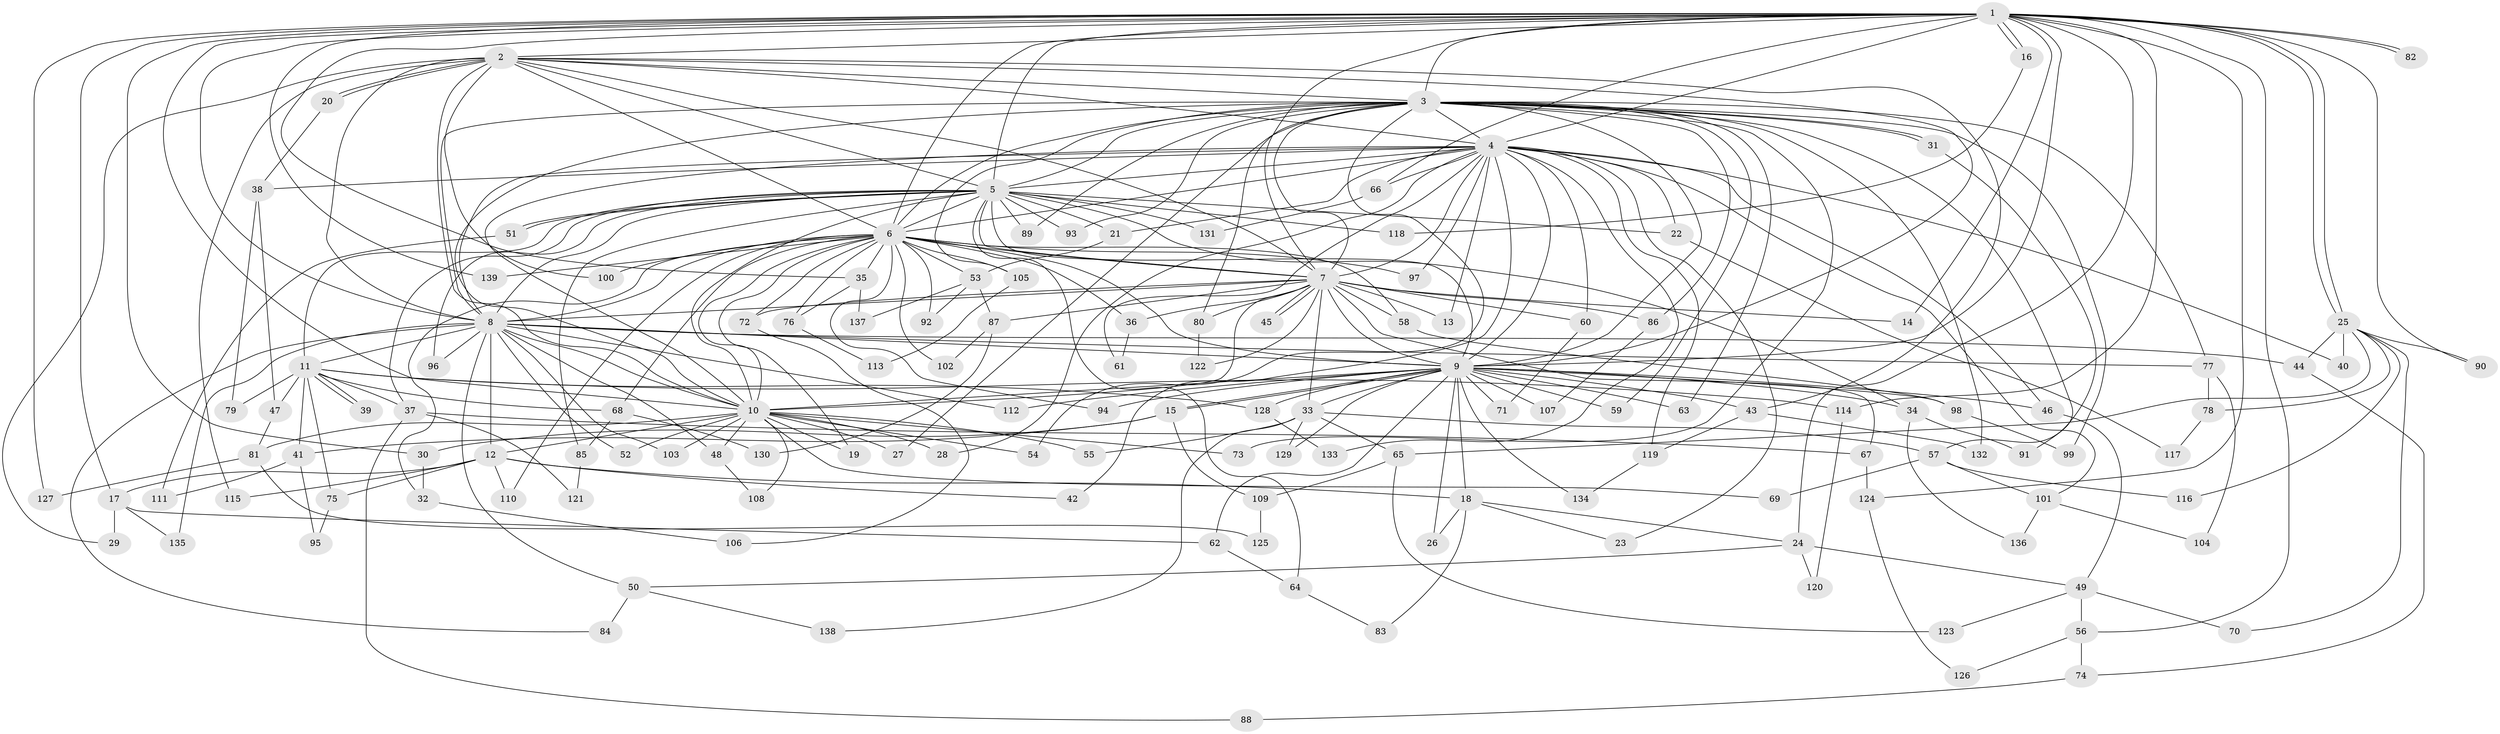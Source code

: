 // coarse degree distribution, {29: 0.010309278350515464, 28: 0.010309278350515464, 26: 0.010309278350515464, 22: 0.020618556701030927, 2: 0.5257731958762887, 3: 0.12371134020618557, 4: 0.13402061855670103, 10: 0.010309278350515464, 1: 0.07216494845360824, 5: 0.05154639175257732, 6: 0.020618556701030927, 7: 0.010309278350515464}
// Generated by graph-tools (version 1.1) at 2025/46/03/04/25 21:46:35]
// undirected, 139 vertices, 303 edges
graph export_dot {
graph [start="1"]
  node [color=gray90,style=filled];
  1;
  2;
  3;
  4;
  5;
  6;
  7;
  8;
  9;
  10;
  11;
  12;
  13;
  14;
  15;
  16;
  17;
  18;
  19;
  20;
  21;
  22;
  23;
  24;
  25;
  26;
  27;
  28;
  29;
  30;
  31;
  32;
  33;
  34;
  35;
  36;
  37;
  38;
  39;
  40;
  41;
  42;
  43;
  44;
  45;
  46;
  47;
  48;
  49;
  50;
  51;
  52;
  53;
  54;
  55;
  56;
  57;
  58;
  59;
  60;
  61;
  62;
  63;
  64;
  65;
  66;
  67;
  68;
  69;
  70;
  71;
  72;
  73;
  74;
  75;
  76;
  77;
  78;
  79;
  80;
  81;
  82;
  83;
  84;
  85;
  86;
  87;
  88;
  89;
  90;
  91;
  92;
  93;
  94;
  95;
  96;
  97;
  98;
  99;
  100;
  101;
  102;
  103;
  104;
  105;
  106;
  107;
  108;
  109;
  110;
  111;
  112;
  113;
  114;
  115;
  116;
  117;
  118;
  119;
  120;
  121;
  122;
  123;
  124;
  125;
  126;
  127;
  128;
  129;
  130;
  131;
  132;
  133;
  134;
  135;
  136;
  137;
  138;
  139;
  1 -- 2;
  1 -- 3;
  1 -- 4;
  1 -- 5;
  1 -- 6;
  1 -- 7;
  1 -- 8;
  1 -- 9;
  1 -- 10;
  1 -- 14;
  1 -- 16;
  1 -- 16;
  1 -- 17;
  1 -- 24;
  1 -- 25;
  1 -- 25;
  1 -- 30;
  1 -- 35;
  1 -- 56;
  1 -- 66;
  1 -- 82;
  1 -- 82;
  1 -- 90;
  1 -- 114;
  1 -- 124;
  1 -- 127;
  1 -- 139;
  2 -- 3;
  2 -- 4;
  2 -- 5;
  2 -- 6;
  2 -- 7;
  2 -- 8;
  2 -- 9;
  2 -- 10;
  2 -- 20;
  2 -- 20;
  2 -- 29;
  2 -- 43;
  2 -- 100;
  2 -- 115;
  3 -- 4;
  3 -- 5;
  3 -- 6;
  3 -- 7;
  3 -- 8;
  3 -- 9;
  3 -- 10;
  3 -- 27;
  3 -- 31;
  3 -- 31;
  3 -- 54;
  3 -- 59;
  3 -- 63;
  3 -- 73;
  3 -- 77;
  3 -- 80;
  3 -- 86;
  3 -- 89;
  3 -- 91;
  3 -- 93;
  3 -- 99;
  3 -- 105;
  3 -- 132;
  4 -- 5;
  4 -- 6;
  4 -- 7;
  4 -- 8;
  4 -- 9;
  4 -- 10;
  4 -- 13;
  4 -- 21;
  4 -- 22;
  4 -- 23;
  4 -- 28;
  4 -- 38;
  4 -- 40;
  4 -- 42;
  4 -- 46;
  4 -- 60;
  4 -- 61;
  4 -- 66;
  4 -- 97;
  4 -- 101;
  4 -- 119;
  4 -- 133;
  5 -- 6;
  5 -- 7;
  5 -- 8;
  5 -- 9;
  5 -- 10;
  5 -- 11;
  5 -- 21;
  5 -- 22;
  5 -- 34;
  5 -- 37;
  5 -- 51;
  5 -- 51;
  5 -- 64;
  5 -- 85;
  5 -- 89;
  5 -- 93;
  5 -- 96;
  5 -- 118;
  5 -- 131;
  6 -- 7;
  6 -- 8;
  6 -- 9;
  6 -- 10;
  6 -- 19;
  6 -- 32;
  6 -- 35;
  6 -- 36;
  6 -- 53;
  6 -- 58;
  6 -- 68;
  6 -- 72;
  6 -- 76;
  6 -- 92;
  6 -- 94;
  6 -- 97;
  6 -- 100;
  6 -- 102;
  6 -- 105;
  6 -- 110;
  6 -- 139;
  7 -- 8;
  7 -- 9;
  7 -- 10;
  7 -- 13;
  7 -- 14;
  7 -- 33;
  7 -- 36;
  7 -- 45;
  7 -- 45;
  7 -- 58;
  7 -- 60;
  7 -- 67;
  7 -- 72;
  7 -- 80;
  7 -- 86;
  7 -- 87;
  7 -- 122;
  8 -- 9;
  8 -- 10;
  8 -- 11;
  8 -- 12;
  8 -- 44;
  8 -- 48;
  8 -- 50;
  8 -- 52;
  8 -- 77;
  8 -- 84;
  8 -- 96;
  8 -- 103;
  8 -- 112;
  8 -- 135;
  9 -- 10;
  9 -- 15;
  9 -- 15;
  9 -- 18;
  9 -- 26;
  9 -- 33;
  9 -- 34;
  9 -- 43;
  9 -- 46;
  9 -- 59;
  9 -- 62;
  9 -- 63;
  9 -- 71;
  9 -- 94;
  9 -- 98;
  9 -- 107;
  9 -- 112;
  9 -- 128;
  9 -- 129;
  9 -- 134;
  10 -- 12;
  10 -- 19;
  10 -- 27;
  10 -- 28;
  10 -- 48;
  10 -- 52;
  10 -- 54;
  10 -- 55;
  10 -- 69;
  10 -- 73;
  10 -- 81;
  10 -- 103;
  10 -- 108;
  11 -- 37;
  11 -- 39;
  11 -- 39;
  11 -- 41;
  11 -- 47;
  11 -- 68;
  11 -- 75;
  11 -- 79;
  11 -- 114;
  11 -- 128;
  12 -- 17;
  12 -- 18;
  12 -- 42;
  12 -- 75;
  12 -- 110;
  12 -- 115;
  15 -- 30;
  15 -- 41;
  15 -- 109;
  16 -- 118;
  17 -- 29;
  17 -- 62;
  17 -- 135;
  18 -- 23;
  18 -- 24;
  18 -- 26;
  18 -- 83;
  20 -- 38;
  21 -- 53;
  22 -- 117;
  24 -- 49;
  24 -- 50;
  24 -- 120;
  25 -- 40;
  25 -- 44;
  25 -- 65;
  25 -- 70;
  25 -- 78;
  25 -- 90;
  25 -- 116;
  30 -- 32;
  31 -- 57;
  32 -- 106;
  33 -- 55;
  33 -- 57;
  33 -- 65;
  33 -- 129;
  33 -- 138;
  34 -- 91;
  34 -- 136;
  35 -- 76;
  35 -- 137;
  36 -- 61;
  37 -- 67;
  37 -- 88;
  37 -- 121;
  38 -- 47;
  38 -- 79;
  41 -- 95;
  41 -- 111;
  43 -- 119;
  43 -- 132;
  44 -- 74;
  46 -- 49;
  47 -- 81;
  48 -- 108;
  49 -- 56;
  49 -- 70;
  49 -- 123;
  50 -- 84;
  50 -- 138;
  51 -- 111;
  53 -- 87;
  53 -- 92;
  53 -- 137;
  56 -- 74;
  56 -- 126;
  57 -- 69;
  57 -- 101;
  57 -- 116;
  58 -- 98;
  60 -- 71;
  62 -- 64;
  64 -- 83;
  65 -- 109;
  65 -- 123;
  66 -- 131;
  67 -- 124;
  68 -- 85;
  68 -- 130;
  72 -- 106;
  74 -- 88;
  75 -- 95;
  76 -- 113;
  77 -- 78;
  77 -- 104;
  78 -- 117;
  80 -- 122;
  81 -- 125;
  81 -- 127;
  85 -- 121;
  86 -- 107;
  87 -- 102;
  87 -- 130;
  98 -- 99;
  101 -- 104;
  101 -- 136;
  105 -- 113;
  109 -- 125;
  114 -- 120;
  119 -- 134;
  124 -- 126;
  128 -- 133;
}
